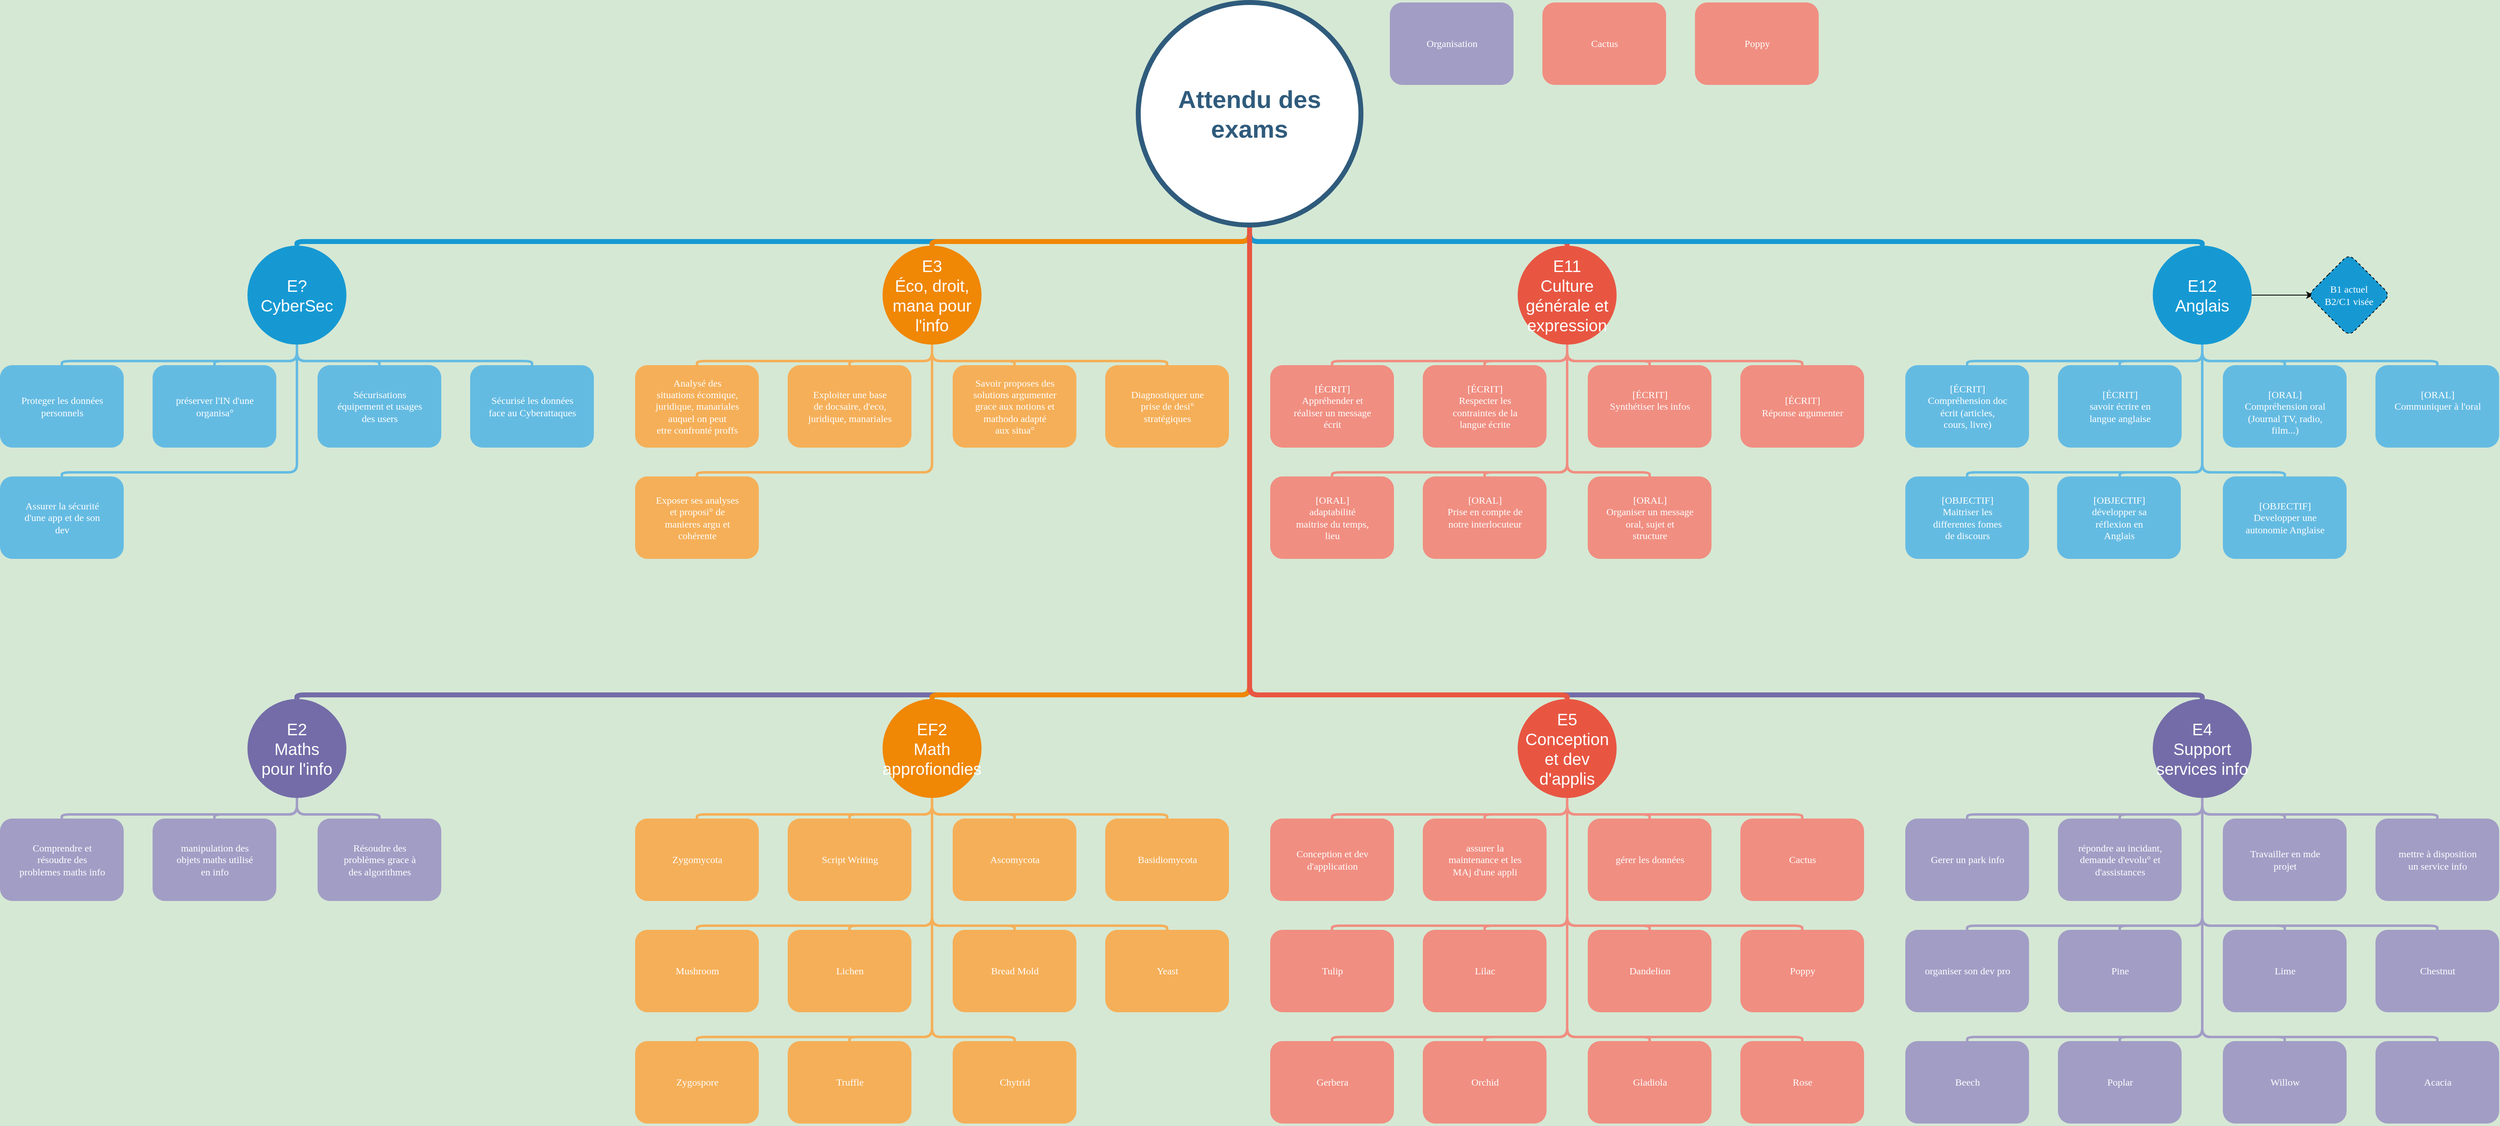 <mxfile version="13.10.9" type="github"><diagram id="6a731a19-8d31-9384-78a2-239565b7b9f0" name="Page-1"><mxGraphModel dx="1422" dy="763" grid="1" gridSize="10" guides="1" tooltips="1" connect="1" arrows="1" fold="1" page="1" pageScale="1" pageWidth="1169" pageHeight="827" background="#D5E8D4" math="0" shadow="0"><root><mxCell id="0"/><mxCell id="1" parent="0"/><mxCell id="1350" value="&lt;div&gt;E?&lt;/div&gt;&lt;div&gt;CyberSec&lt;/div&gt;" style="ellipse;whiteSpace=wrap;html=1;shadow=0;fontFamily=Helvetica;fontSize=20;fontColor=#FFFFFF;align=center;strokeWidth=3;fillColor=#1699D3;strokeColor=none;" parent="1" vertex="1"><mxGeometry x="325" y="320" width="120" height="120" as="geometry"/></mxCell><mxCell id="1351" value="&lt;div&gt;E3&lt;/div&gt;&lt;div&gt;Éco, droit, mana pour l'info&lt;/div&gt;" style="ellipse;whiteSpace=wrap;html=1;shadow=0;fontFamily=Helvetica;fontSize=20;fontColor=#FFFFFF;align=center;strokeWidth=3;fillColor=#F08705;strokeColor=none;gradientColor=none;" parent="1" vertex="1"><mxGeometry x="1095" y="320" width="120" height="120" as="geometry"/></mxCell><mxCell id="1352" value="&lt;div&gt;E11&lt;/div&gt;&lt;div&gt;Culture générale et expression&lt;/div&gt;" style="ellipse;whiteSpace=wrap;html=1;shadow=0;fontFamily=Helvetica;fontSize=20;fontColor=#FFFFFF;align=center;strokeWidth=3;fillColor=#E85642;strokeColor=none;" parent="1" vertex="1"><mxGeometry x="1865" y="320" width="120" height="120" as="geometry"/></mxCell><mxCell id="ftqSrM_YYSdM8JI-R3oG-1557" style="edgeStyle=orthogonalEdgeStyle;rounded=0;orthogonalLoop=1;jettySize=auto;html=1;fontFamily=Lucida Console;fontColor=#FFFFFF;align=center;" parent="1" source="1353" edge="1"><mxGeometry relative="1" as="geometry"><mxPoint x="2830" y="380" as="targetPoint"/></mxGeometry></mxCell><mxCell id="1353" value="&lt;div&gt;E12&lt;br&gt;&lt;/div&gt;&lt;div&gt;Anglais&lt;/div&gt;" style="ellipse;whiteSpace=wrap;html=1;shadow=0;fontFamily=Helvetica;fontSize=20;fontColor=#FFFFFF;align=center;strokeWidth=3;strokeColor=none;fillColor=#1699D3;" parent="1" vertex="1"><mxGeometry x="2635" y="320" width="120" height="120" as="geometry"/></mxCell><mxCell id="1354" value="&lt;div&gt;E2&lt;br&gt;&lt;/div&gt;&lt;div&gt;Maths&lt;/div&gt;&lt;div&gt;pour l'info&lt;br&gt;&lt;/div&gt;" style="ellipse;whiteSpace=wrap;html=1;shadow=0;fontFamily=Helvetica;fontSize=20;fontColor=#FFFFFF;align=center;strokeWidth=3;fillColor=#736ca8;strokeColor=none;" parent="1" vertex="1"><mxGeometry x="325" y="870" width="120" height="120" as="geometry"/></mxCell><mxCell id="1355" value="&lt;div&gt;EF2&lt;/div&gt;&lt;div&gt;Math approfiondies&lt;/div&gt;" style="ellipse;whiteSpace=wrap;html=1;shadow=0;fontFamily=Helvetica;fontSize=20;fontColor=#FFFFFF;align=center;strokeWidth=3;fillColor=#F08705;strokeColor=none;" parent="1" vertex="1"><mxGeometry x="1095" y="870" width="120" height="120" as="geometry"/></mxCell><mxCell id="1356" value="&lt;div&gt;E5&lt;br&gt;&lt;/div&gt;&lt;div&gt;Conception et dev d'applis&lt;/div&gt;" style="ellipse;whiteSpace=wrap;html=1;shadow=0;fontFamily=Helvetica;fontSize=20;fontColor=#FFFFFF;align=center;strokeWidth=3;fillColor=#E85642;strokeColor=none;" parent="1" vertex="1"><mxGeometry x="1865" y="870" width="120" height="120" as="geometry"/></mxCell><mxCell id="1359" style="endArrow=none;strokeWidth=6;strokeColor=#1699D3;html=1;noEdgeStyle=1;edgeStyle=orthogonalEdgeStyle;" parent="1" source="1515" target="1350" edge="1"><mxGeometry relative="1" as="geometry"><Array as="points"><mxPoint x="1540" y="295" mark="1"/><mxPoint x="1540" y="315" mark="513"/><mxPoint x="385" y="315" mark="514"/><mxPoint x="385" y="320" mark="2"/></Array></mxGeometry></mxCell><mxCell id="1360" style="endArrow=none;strokeWidth=6;strokeColor=#f08705;html=1;noEdgeStyle=1;edgeStyle=orthogonalEdgeStyle;" parent="1" source="1515" target="1351" edge="1"><mxGeometry relative="1" as="geometry"><Array as="points"><mxPoint x="1540" y="295" mark="1"/><mxPoint x="1540" y="315" mark="513"/><mxPoint x="1155" y="315" mark="516"/><mxPoint x="1155" y="320" mark="4"/></Array></mxGeometry></mxCell><mxCell id="1361" style="endArrow=none;strokeWidth=6;strokeColor=#E85642;html=1;noEdgeStyle=1;edgeStyle=orthogonalEdgeStyle;" parent="1" source="1515" target="1352" edge="1"><mxGeometry relative="1" as="geometry"><Array as="points"><mxPoint x="1540" y="295" mark="1"/><mxPoint x="1540" y="315" mark="513"/><mxPoint x="1925" y="315" mark="520"/><mxPoint x="1925" y="320" mark="8"/></Array></mxGeometry></mxCell><mxCell id="1362" style="endArrow=none;strokeWidth=6;strokeColor=#1699D3;html=1;noEdgeStyle=1;edgeStyle=orthogonalEdgeStyle;" parent="1" source="1515" target="1353" edge="1"><mxGeometry relative="1" as="geometry"><Array as="points"><mxPoint x="1540" y="295" mark="1"/><mxPoint x="1540" y="315" mark="513"/><mxPoint x="1925" y="315" mark="520"/><mxPoint x="2695" y="315" mark="528"/><mxPoint x="2695" y="320" mark="16"/></Array></mxGeometry></mxCell><mxCell id="1363" style="endArrow=none;strokeWidth=6;strokeColor=#736CA8;html=1;noEdgeStyle=1;edgeStyle=orthogonalEdgeStyle;" parent="1" source="1515" target="1516" edge="1"><mxGeometry relative="1" as="geometry"><Array as="points"><mxPoint x="1540" y="295" mark="1"/><mxPoint x="1540" y="315" mark="513"/><mxPoint x="1540" y="865" mark="1025"/><mxPoint x="1925" y="865" mark="1152"/><mxPoint x="2695" y="865" mark="1280"/><mxPoint x="2695" y="870" mark="256"/></Array></mxGeometry></mxCell><mxCell id="1364" style="endArrow=none;strokeWidth=6;strokeColor=#736ca8;html=1;noEdgeStyle=1;edgeStyle=orthogonalEdgeStyle;" parent="1" source="1515" target="1354" edge="1"><mxGeometry relative="1" as="geometry"><Array as="points"><mxPoint x="1540" y="295" mark="1"/><mxPoint x="1540" y="315" mark="513"/><mxPoint x="1540" y="865" mark="1025"/><mxPoint x="385" y="865" mark="1056"/><mxPoint x="385" y="870" mark="32"/></Array></mxGeometry></mxCell><mxCell id="1365" value="" style="edgeStyle=orthogonalEdgeStyle;endArrow=none;strokeWidth=6;strokeColor=#F08705;html=1;noEdgeStyle=1;" parent="1" source="1515" target="1355" edge="1"><mxGeometry x="181" y="226.5" width="100" height="100" as="geometry"><mxPoint x="181" y="326.5" as="sourcePoint"/><mxPoint x="281" y="226.5" as="targetPoint"/><Array as="points"><mxPoint x="1540" y="295" mark="1"/><mxPoint x="1540" y="315" mark="513"/><mxPoint x="1540" y="865" mark="1025"/><mxPoint x="1155" y="865" mark="1088"/><mxPoint x="1155" y="870" mark="64"/></Array></mxGeometry></mxCell><mxCell id="1366" value="" style="edgeStyle=orthogonalEdgeStyle;endArrow=none;strokeWidth=6;strokeColor=#E85642;html=1;noEdgeStyle=1;" parent="1" source="1515" target="1356" edge="1"><mxGeometry x="181" y="226.5" width="100" height="100" as="geometry"><mxPoint x="181" y="326.5" as="sourcePoint"/><mxPoint x="281" y="226.5" as="targetPoint"/><Array as="points"><mxPoint x="1540" y="295" mark="1"/><mxPoint x="1540" y="315" mark="513"/><mxPoint x="1540" y="865" mark="1025"/><mxPoint x="1925" y="865" mark="1152"/><mxPoint x="1925" y="870" mark="128"/></Array></mxGeometry></mxCell><mxCell id="1378" value="" style="edgeStyle=orthogonalEdgeStyle;endArrow=none;strokeWidth=3;strokeColor=#64BBE2;html=1;noEdgeStyle=1;" parent="1" source="1350" target="1367" edge="1"><mxGeometry x="-221.5" y="56.5" width="100" height="100" as="geometry"><mxPoint x="-221.5" y="156.5" as="sourcePoint"/><mxPoint x="-121.5" y="56.5" as="targetPoint"/><Array as="points"><mxPoint x="385" y="440" mark="1"/><mxPoint x="385" y="460" mark="4097"/><mxPoint x="285" y="460" mark="4100"/><mxPoint x="285" y="465" mark="4"/></Array></mxGeometry></mxCell><mxCell id="1379" value="" style="edgeStyle=orthogonalEdgeStyle;endArrow=none;strokeWidth=3;strokeColor=#64BBE2;html=1;noEdgeStyle=1;" parent="1" source="1350" target="1358" edge="1"><mxGeometry x="-221.5" y="56.5" width="100" height="100" as="geometry"><mxPoint x="-221.5" y="156.5" as="sourcePoint"/><mxPoint x="-121.5" y="56.5" as="targetPoint"/><Array as="points"><mxPoint x="385" y="440" mark="1"/><mxPoint x="385" y="460" mark="4097"/><mxPoint x="100" y="460" mark="4098"/><mxPoint x="100" y="465" mark="2"/></Array></mxGeometry></mxCell><mxCell id="1380" value="" style="edgeStyle=orthogonalEdgeStyle;endArrow=none;strokeWidth=3;strokeColor=#64BBE2;html=1;noEdgeStyle=1;" parent="1" source="1350" target="1368" edge="1"><mxGeometry x="-221.5" y="56.5" width="100" height="100" as="geometry"><mxPoint x="-221.5" y="156.5" as="sourcePoint"/><mxPoint x="-121.5" y="56.5" as="targetPoint"/><Array as="points"><mxPoint x="385" y="440" mark="1"/><mxPoint x="385" y="460" mark="4097"/><mxPoint x="485" y="460" mark="4104"/><mxPoint x="485" y="465" mark="8"/></Array></mxGeometry></mxCell><mxCell id="1381" value="" style="edgeStyle=orthogonalEdgeStyle;endArrow=none;strokeWidth=3;strokeColor=#64BBE2;html=1;noEdgeStyle=1;" parent="1" source="1350" target="1369" edge="1"><mxGeometry x="-221.5" y="56.5" width="100" height="100" as="geometry"><mxPoint x="-221.5" y="156.5" as="sourcePoint"/><mxPoint x="-121.5" y="56.5" as="targetPoint"/><Array as="points"><mxPoint x="385" y="440" mark="1"/><mxPoint x="385" y="460" mark="4097"/><mxPoint x="485" y="460" mark="4104"/><mxPoint x="670" y="460" mark="4112"/><mxPoint x="670" y="465" mark="16"/></Array></mxGeometry></mxCell><mxCell id="1382" value="" style="edgeStyle=orthogonalEdgeStyle;endArrow=none;strokeWidth=3;strokeColor=#64BBE2;html=1;noEdgeStyle=1;" parent="1" source="1350" target="1370" edge="1"><mxGeometry x="-221.5" y="56.5" width="100" height="100" as="geometry"><mxPoint x="-221.5" y="156.5" as="sourcePoint"/><mxPoint x="-121.5" y="56.5" as="targetPoint"/><Array as="points"><mxPoint x="385" y="440" mark="1"/><mxPoint x="385" y="460" mark="4097"/><mxPoint x="385" y="595" mark="8193"/><mxPoint x="100" y="595" mark="8224"/><mxPoint x="100" y="600" mark="32"/></Array></mxGeometry></mxCell><mxCell id="1399" value="" style="edgeStyle=orthogonalEdgeStyle;endArrow=none;strokeWidth=3;strokeColor=#F5AF58;html=1;noEdgeStyle=1;" parent="1" source="1351" target="1357" edge="1"><mxGeometry x="3.5" y="21.5" width="100" height="100" as="geometry"><mxPoint x="3.5" y="121.5" as="sourcePoint"/><mxPoint x="103.5" y="21.5" as="targetPoint"/><Array as="points"><mxPoint x="1155" y="440" mark="1"/><mxPoint x="1155" y="460" mark="8193"/><mxPoint x="870" y="460" mark="8194"/><mxPoint x="870" y="465" mark="2"/></Array></mxGeometry></mxCell><mxCell id="1400" value="" style="edgeStyle=orthogonalEdgeStyle;endArrow=none;strokeWidth=3;strokeColor=#F5AF58;html=1;noEdgeStyle=1;" parent="1" source="1351" target="1388" edge="1"><mxGeometry x="3.5" y="21.5" width="100" height="100" as="geometry"><mxPoint x="3.5" y="121.5" as="sourcePoint"/><mxPoint x="103.5" y="21.5" as="targetPoint"/><Array as="points"><mxPoint x="1155" y="440" mark="1"/><mxPoint x="1155" y="460" mark="8193"/><mxPoint x="1055" y="460" mark="8196"/><mxPoint x="1055" y="465" mark="4"/></Array></mxGeometry></mxCell><mxCell id="1401" value="" style="edgeStyle=orthogonalEdgeStyle;endArrow=none;strokeWidth=3;strokeColor=#F5AF58;html=1;noEdgeStyle=1;" parent="1" source="1351" target="1389" edge="1"><mxGeometry x="3.5" y="21.5" width="100" height="100" as="geometry"><mxPoint x="3.5" y="121.5" as="sourcePoint"/><mxPoint x="103.5" y="21.5" as="targetPoint"/><Array as="points"><mxPoint x="1155" y="440" mark="1"/><mxPoint x="1155" y="460" mark="8193"/><mxPoint x="1255" y="460" mark="8200"/><mxPoint x="1255" y="465" mark="8"/></Array></mxGeometry></mxCell><mxCell id="1402" value="" style="edgeStyle=orthogonalEdgeStyle;endArrow=none;strokeWidth=3;strokeColor=#F5AF58;html=1;noEdgeStyle=1;" parent="1" source="1351" target="1390" edge="1"><mxGeometry x="3.5" y="21.5" width="100" height="100" as="geometry"><mxPoint x="3.5" y="121.5" as="sourcePoint"/><mxPoint x="103.5" y="21.5" as="targetPoint"/><Array as="points"><mxPoint x="1155" y="440" mark="1"/><mxPoint x="1155" y="460" mark="8193"/><mxPoint x="1255" y="460" mark="8200"/><mxPoint x="1440" y="460" mark="8208"/><mxPoint x="1440" y="465" mark="16"/></Array></mxGeometry></mxCell><mxCell id="1403" value="" style="edgeStyle=orthogonalEdgeStyle;endArrow=none;strokeWidth=3;strokeColor=#F5AF58;html=1;noEdgeStyle=1;" parent="1" source="1351" target="1391" edge="1"><mxGeometry x="3.5" y="21.5" width="100" height="100" as="geometry"><mxPoint x="3.5" y="121.5" as="sourcePoint"/><mxPoint x="103.5" y="21.5" as="targetPoint"/><Array as="points"><mxPoint x="1155" y="440" mark="1"/><mxPoint x="1155" y="460" mark="8193"/><mxPoint x="1155" y="595" mark="16385"/><mxPoint x="870" y="595" mark="16416"/><mxPoint x="870" y="600" mark="32"/></Array></mxGeometry></mxCell><mxCell id="1423" value="" style="edgeStyle=orthogonalEdgeStyle;endArrow=none;strokeWidth=3;strokeColor=#F08E81;html=1;noEdgeStyle=1;" parent="1" source="1352" target="1411" edge="1"><mxGeometry x="31" y="106.5" width="100" height="100" as="geometry"><mxPoint x="31" y="206.5" as="sourcePoint"/><mxPoint x="131" y="106.5" as="targetPoint"/><Array as="points"><mxPoint x="1925" y="440" mark="1"/><mxPoint x="1925" y="460" mark="8193"/><mxPoint x="1640" y="460" mark="8194"/><mxPoint x="1640" y="465" mark="2"/></Array></mxGeometry></mxCell><mxCell id="1424" value="" style="edgeStyle=orthogonalEdgeStyle;endArrow=none;strokeWidth=3;strokeColor=#F08E81;html=1;noEdgeStyle=1;" parent="1" source="1352" target="1413" edge="1"><mxGeometry x="31" y="106.5" width="100" height="100" as="geometry"><mxPoint x="31" y="206.5" as="sourcePoint"/><mxPoint x="131" y="106.5" as="targetPoint"/><Array as="points"><mxPoint x="1925" y="440" mark="1"/><mxPoint x="1925" y="460" mark="8193"/><mxPoint x="2025" y="460" mark="8200"/><mxPoint x="2025" y="465" mark="8"/></Array></mxGeometry></mxCell><mxCell id="1425" value="" style="edgeStyle=orthogonalEdgeStyle;endArrow=none;strokeWidth=3;strokeColor=#F08E81;html=1;noEdgeStyle=1;" parent="1" source="1352" target="1414" edge="1"><mxGeometry x="31" y="106.5" width="100" height="100" as="geometry"><mxPoint x="31" y="206.5" as="sourcePoint"/><mxPoint x="131" y="106.5" as="targetPoint"/><Array as="points"><mxPoint x="1925" y="440" mark="1"/><mxPoint x="1925" y="460" mark="8193"/><mxPoint x="2025" y="460" mark="8200"/><mxPoint x="2210" y="460" mark="8208"/><mxPoint x="2210" y="465" mark="16"/></Array></mxGeometry></mxCell><mxCell id="1426" value="" style="edgeStyle=orthogonalEdgeStyle;endArrow=none;strokeWidth=3;strokeColor=#F08E81;html=1;noEdgeStyle=1;" parent="1" source="1352" target="1415" edge="1"><mxGeometry x="31" y="106.5" width="100" height="100" as="geometry"><mxPoint x="31" y="206.5" as="sourcePoint"/><mxPoint x="131" y="106.5" as="targetPoint"/><Array as="points"><mxPoint x="1925" y="440" mark="1"/><mxPoint x="1925" y="460" mark="8193"/><mxPoint x="1925" y="595" mark="16385"/><mxPoint x="1640" y="595" mark="16416"/><mxPoint x="1640" y="600" mark="32"/></Array></mxGeometry></mxCell><mxCell id="1427" value="" style="edgeStyle=orthogonalEdgeStyle;endArrow=none;strokeWidth=3;strokeColor=#F08E81;html=1;noEdgeStyle=1;" parent="1" source="1352" target="1416" edge="1"><mxGeometry x="31" y="106.5" width="100" height="100" as="geometry"><mxPoint x="31" y="206.5" as="sourcePoint"/><mxPoint x="131" y="106.5" as="targetPoint"/><Array as="points"><mxPoint x="1925" y="440" mark="1"/><mxPoint x="1925" y="460" mark="8193"/><mxPoint x="1925" y="595" mark="16385"/><mxPoint x="1825" y="595" mark="16448"/><mxPoint x="1825" y="600" mark="64"/></Array></mxGeometry></mxCell><mxCell id="1428" value="" style="edgeStyle=orthogonalEdgeStyle;endArrow=none;strokeWidth=3;strokeColor=#F08E81;html=1;noEdgeStyle=1;" parent="1" source="1352" target="1417" edge="1"><mxGeometry x="31" y="106.5" width="100" height="100" as="geometry"><mxPoint x="31" y="206.5" as="sourcePoint"/><mxPoint x="131" y="106.5" as="targetPoint"/><Array as="points"><mxPoint x="1925" y="440" mark="1"/><mxPoint x="1925" y="460" mark="8193"/><mxPoint x="1925" y="595" mark="16385"/><mxPoint x="2025" y="595" mark="16512"/><mxPoint x="2025" y="600" mark="128"/></Array></mxGeometry></mxCell><mxCell id="1431" value="" style="edgeStyle=orthogonalEdgeStyle;endArrow=none;strokeWidth=3;strokeColor=#F08E81;html=1;noEdgeStyle=1;" parent="1" source="1352" target="1412" edge="1"><mxGeometry x="31" y="106.5" width="100" height="100" as="geometry"><mxPoint x="31" y="206.5" as="sourcePoint"/><mxPoint x="131" y="106.5" as="targetPoint"/><Array as="points"><mxPoint x="1925" y="440" mark="1"/><mxPoint x="1925" y="460" mark="8193"/><mxPoint x="1825" y="460" mark="8196"/><mxPoint x="1825" y="465" mark="4"/></Array></mxGeometry></mxCell><mxCell id="1446" value="" style="edgeStyle=orthogonalEdgeStyle;endArrow=none;strokeWidth=3;strokeColor=#64BBE2;html=1;noEdgeStyle=1;" parent="1" source="1353" target="1435" edge="1"><mxGeometry x="-24" y="196.5" width="100" height="100" as="geometry"><mxPoint x="-24" y="296.5" as="sourcePoint"/><mxPoint x="76" y="196.5" as="targetPoint"/><Array as="points"><mxPoint x="2695" y="440" mark="1"/><mxPoint x="2695" y="460" mark="4097"/><mxPoint x="2410" y="460" mark="4098"/><mxPoint x="2410" y="465" mark="2"/></Array></mxGeometry></mxCell><mxCell id="1447" value="" style="edgeStyle=orthogonalEdgeStyle;endArrow=none;strokeWidth=3;strokeColor=#64BBE2;html=1;noEdgeStyle=1;" parent="1" source="1353" target="1436" edge="1"><mxGeometry x="-24" y="196.5" width="100" height="100" as="geometry"><mxPoint x="-24" y="296.5" as="sourcePoint"/><mxPoint x="76" y="196.5" as="targetPoint"/><Array as="points"><mxPoint x="2695" y="440" mark="1"/><mxPoint x="2695" y="460" mark="4097"/><mxPoint x="2595" y="460" mark="4100"/><mxPoint x="2595" y="465" mark="4"/></Array></mxGeometry></mxCell><mxCell id="1448" value="" style="edgeStyle=orthogonalEdgeStyle;endArrow=none;strokeWidth=3;strokeColor=#64BBE2;html=1;noEdgeStyle=1;" parent="1" source="1353" target="1437" edge="1"><mxGeometry x="-24" y="196.5" width="100" height="100" as="geometry"><mxPoint x="-24" y="296.5" as="sourcePoint"/><mxPoint x="76" y="196.5" as="targetPoint"/><Array as="points"><mxPoint x="2695" y="440" mark="1"/><mxPoint x="2695" y="460" mark="4097"/><mxPoint x="2795" y="460" mark="4104"/><mxPoint x="2795" y="465" mark="8"/></Array></mxGeometry></mxCell><mxCell id="1449" value="" style="edgeStyle=orthogonalEdgeStyle;endArrow=none;strokeWidth=3;strokeColor=#64BBE2;html=1;noEdgeStyle=1;" parent="1" source="1353" target="1438" edge="1"><mxGeometry x="-24" y="196.5" width="100" height="100" as="geometry"><mxPoint x="-24" y="296.5" as="sourcePoint"/><mxPoint x="76" y="196.5" as="targetPoint"/><Array as="points"><mxPoint x="2695" y="440" mark="1"/><mxPoint x="2695" y="460" mark="4097"/><mxPoint x="2795" y="460" mark="4104"/><mxPoint x="2980" y="460" mark="4112"/><mxPoint x="2980" y="465" mark="16"/></Array></mxGeometry></mxCell><mxCell id="1450" value="" style="edgeStyle=orthogonalEdgeStyle;endArrow=none;strokeWidth=3;strokeColor=#64BBE2;html=1;noEdgeStyle=1;" parent="1" source="1353" target="1439" edge="1"><mxGeometry x="-24" y="196.5" width="100" height="100" as="geometry"><mxPoint x="-24" y="296.5" as="sourcePoint"/><mxPoint x="76" y="196.5" as="targetPoint"/><Array as="points"><mxPoint x="2695" y="440" mark="1"/><mxPoint x="2695" y="460" mark="4097"/><mxPoint x="2695" y="595" mark="8193"/><mxPoint x="2410" y="595" mark="8224"/><mxPoint x="2410" y="600" mark="32"/></Array></mxGeometry></mxCell><mxCell id="1451" value="" style="edgeStyle=orthogonalEdgeStyle;endArrow=none;strokeWidth=3;strokeColor=#64BBE2;html=1;noEdgeStyle=1;" parent="1" source="1353" target="1440" edge="1"><mxGeometry x="-24" y="196.5" width="100" height="100" as="geometry"><mxPoint x="-24" y="296.5" as="sourcePoint"/><mxPoint x="76" y="196.5" as="targetPoint"/><Array as="points"><mxPoint x="2695" y="440" mark="1"/><mxPoint x="2695" y="460" mark="4097"/><mxPoint x="2695" y="595" mark="8193"/><mxPoint x="2595" y="595" mark="8256"/><mxPoint x="2595" y="600" mark="64"/></Array></mxGeometry></mxCell><mxCell id="1453" value="" style="edgeStyle=orthogonalEdgeStyle;endArrow=none;strokeWidth=3;strokeColor=#64BBE2;html=1;noEdgeStyle=1;" parent="1" source="1353" target="1441" edge="1"><mxGeometry x="-24" y="196.5" width="100" height="100" as="geometry"><mxPoint x="-24" y="296.5" as="sourcePoint"/><mxPoint x="76" y="196.5" as="targetPoint"/><Array as="points"><mxPoint x="2695" y="440" mark="1"/><mxPoint x="2695" y="460" mark="4097"/><mxPoint x="2695" y="595" mark="8193"/><mxPoint x="2795" y="595" mark="8320"/><mxPoint x="2795" y="600" mark="128"/></Array></mxGeometry></mxCell><mxCell id="1465" value="" style="edgeStyle=orthogonalEdgeStyle;endArrow=none;strokeWidth=3;strokeColor=#A29DC5;html=1;noEdgeStyle=1;" parent="1" source="1354" target="1458" edge="1"><mxGeometry x="251" y="-103.5" width="100" height="100" as="geometry"><mxPoint x="251" y="-3.5" as="sourcePoint"/><mxPoint x="351" y="-103.5" as="targetPoint"/><Array as="points"><mxPoint x="385" y="990" mark="1"/><mxPoint x="385" y="1010" mark="129"/><mxPoint x="285" y="1010" mark="132"/><mxPoint x="285" y="1015" mark="4"/></Array></mxGeometry></mxCell><mxCell id="1467" value="" style="edgeStyle=orthogonalEdgeStyle;endArrow=none;strokeWidth=3;strokeColor=#A29DC5;html=1;noEdgeStyle=1;" parent="1" source="1354" target="1457" edge="1"><mxGeometry x="251" y="-103.5" width="100" height="100" as="geometry"><mxPoint x="251" y="-3.5" as="sourcePoint"/><mxPoint x="351" y="-103.5" as="targetPoint"/><Array as="points"><mxPoint x="385" y="990" mark="1"/><mxPoint x="385" y="1010" mark="129"/><mxPoint x="100" y="1010" mark="130"/><mxPoint x="100" y="1015" mark="2"/></Array></mxGeometry></mxCell><mxCell id="1479" value="" style="edgeStyle=orthogonalEdgeStyle;endArrow=none;strokeWidth=3;strokeColor=#F5AF58;html=1;noEdgeStyle=1;" parent="1" source="1355" target="1478" edge="1"><mxGeometry x="243.5" y="39" width="100" height="100" as="geometry"><mxPoint x="243.5" y="139" as="sourcePoint"/><mxPoint x="343.5" y="39" as="targetPoint"/><Array as="points"><mxPoint x="1155" y="990" mark="1"/><mxPoint x="1155" y="1010" mark="4097"/><mxPoint x="1155" y="1145" mark="8193"/><mxPoint x="1155" y="1280" mark="16385"/><mxPoint x="1255" y="1280" mark="18432"/><mxPoint x="1255" y="1285" mark="2048"/></Array></mxGeometry></mxCell><mxCell id="1480" value="" style="edgeStyle=orthogonalEdgeStyle;endArrow=none;strokeWidth=3;strokeColor=#F5AF58;html=1;noEdgeStyle=1;" parent="1" source="1355" target="1468" edge="1"><mxGeometry x="243.5" y="39" width="100" height="100" as="geometry"><mxPoint x="243.5" y="139" as="sourcePoint"/><mxPoint x="343.5" y="39" as="targetPoint"/><Array as="points"><mxPoint x="1155" y="990" mark="1"/><mxPoint x="1155" y="1010" mark="4097"/><mxPoint x="870" y="1010" mark="4098"/><mxPoint x="870" y="1015" mark="2"/></Array></mxGeometry></mxCell><mxCell id="1481" value="" style="edgeStyle=orthogonalEdgeStyle;endArrow=none;strokeWidth=3;strokeColor=#F5AF58;html=1;noEdgeStyle=1;" parent="1" source="1355" target="1469" edge="1"><mxGeometry x="243.5" y="39" width="100" height="100" as="geometry"><mxPoint x="243.5" y="139" as="sourcePoint"/><mxPoint x="343.5" y="39" as="targetPoint"/><Array as="points"><mxPoint x="1155" y="990" mark="1"/><mxPoint x="1155" y="1010" mark="4097"/><mxPoint x="1055" y="1010" mark="4100"/><mxPoint x="1055" y="1015" mark="4"/></Array></mxGeometry></mxCell><mxCell id="1482" value="" style="edgeStyle=orthogonalEdgeStyle;endArrow=none;strokeWidth=3;strokeColor=#F5AF58;html=1;noEdgeStyle=1;" parent="1" source="1355" target="1470" edge="1"><mxGeometry x="243.5" y="39" width="100" height="100" as="geometry"><mxPoint x="243.5" y="139" as="sourcePoint"/><mxPoint x="343.5" y="39" as="targetPoint"/><Array as="points"><mxPoint x="1155" y="990" mark="1"/><mxPoint x="1155" y="1010" mark="4097"/><mxPoint x="1255" y="1010" mark="4104"/><mxPoint x="1255" y="1015" mark="8"/></Array></mxGeometry></mxCell><mxCell id="1483" value="" style="edgeStyle=orthogonalEdgeStyle;endArrow=none;strokeWidth=3;strokeColor=#F5AF58;html=1;noEdgeStyle=1;" parent="1" source="1355" target="1471" edge="1"><mxGeometry x="243.5" y="39" width="100" height="100" as="geometry"><mxPoint x="243.5" y="139" as="sourcePoint"/><mxPoint x="343.5" y="39" as="targetPoint"/><Array as="points"><mxPoint x="1155" y="990" mark="1"/><mxPoint x="1155" y="1010" mark="4097"/><mxPoint x="1255" y="1010" mark="4104"/><mxPoint x="1440" y="1010" mark="4112"/><mxPoint x="1440" y="1015" mark="16"/></Array></mxGeometry></mxCell><mxCell id="1484" value="" style="edgeStyle=orthogonalEdgeStyle;endArrow=none;strokeWidth=3;strokeColor=#F5AF58;html=1;noEdgeStyle=1;" parent="1" source="1355" target="1472" edge="1"><mxGeometry x="243.5" y="39" width="100" height="100" as="geometry"><mxPoint x="243.5" y="139" as="sourcePoint"/><mxPoint x="343.5" y="39" as="targetPoint"/><Array as="points"><mxPoint x="1155" y="990" mark="1"/><mxPoint x="1155" y="1010" mark="4097"/><mxPoint x="1155" y="1145" mark="8193"/><mxPoint x="870" y="1145" mark="8224"/><mxPoint x="870" y="1150" mark="32"/></Array></mxGeometry></mxCell><mxCell id="1485" value="" style="edgeStyle=orthogonalEdgeStyle;endArrow=none;strokeWidth=3;strokeColor=#F5AF58;html=1;noEdgeStyle=1;" parent="1" source="1355" target="1473" edge="1"><mxGeometry x="243.5" y="39" width="100" height="100" as="geometry"><mxPoint x="243.5" y="139" as="sourcePoint"/><mxPoint x="343.5" y="39" as="targetPoint"/><Array as="points"><mxPoint x="1155" y="990" mark="1"/><mxPoint x="1155" y="1010" mark="4097"/><mxPoint x="1155" y="1145" mark="8193"/><mxPoint x="1055" y="1145" mark="8256"/><mxPoint x="1055" y="1150" mark="64"/></Array></mxGeometry></mxCell><mxCell id="1486" value="" style="edgeStyle=orthogonalEdgeStyle;endArrow=none;strokeWidth=3;strokeColor=#F5AF58;html=1;noEdgeStyle=1;" parent="1" source="1355" target="1474" edge="1"><mxGeometry x="243.5" y="39" width="100" height="100" as="geometry"><mxPoint x="243.5" y="139" as="sourcePoint"/><mxPoint x="343.5" y="39" as="targetPoint"/><Array as="points"><mxPoint x="1155" y="990" mark="1"/><mxPoint x="1155" y="1010" mark="4097"/><mxPoint x="1155" y="1145" mark="8193"/><mxPoint x="1255" y="1145" mark="8320"/><mxPoint x="1255" y="1150" mark="128"/></Array></mxGeometry></mxCell><mxCell id="1487" value="" style="edgeStyle=orthogonalEdgeStyle;endArrow=none;strokeWidth=3;strokeColor=#F5AF58;html=1;noEdgeStyle=1;" parent="1" source="1355" target="1475" edge="1"><mxGeometry x="243.5" y="39" width="100" height="100" as="geometry"><mxPoint x="243.5" y="139" as="sourcePoint"/><mxPoint x="343.5" y="39" as="targetPoint"/><Array as="points"><mxPoint x="1155" y="990" mark="1"/><mxPoint x="1155" y="1010" mark="4097"/><mxPoint x="1155" y="1145" mark="8193"/><mxPoint x="1255" y="1145" mark="8320"/><mxPoint x="1440" y="1145" mark="8448"/><mxPoint x="1440" y="1150" mark="256"/></Array></mxGeometry></mxCell><mxCell id="1488" value="" style="edgeStyle=orthogonalEdgeStyle;endArrow=none;strokeWidth=3;strokeColor=#F5AF58;html=1;noEdgeStyle=1;" parent="1" source="1355" target="1476" edge="1"><mxGeometry x="243.5" y="39" width="100" height="100" as="geometry"><mxPoint x="243.5" y="139" as="sourcePoint"/><mxPoint x="343.5" y="39" as="targetPoint"/><Array as="points"><mxPoint x="1155" y="990" mark="1"/><mxPoint x="1155" y="1010" mark="4097"/><mxPoint x="1155" y="1145" mark="8193"/><mxPoint x="1155" y="1280" mark="16385"/><mxPoint x="870" y="1280" mark="16896"/><mxPoint x="870" y="1285" mark="512"/></Array></mxGeometry></mxCell><mxCell id="1489" value="" style="edgeStyle=orthogonalEdgeStyle;endArrow=none;strokeWidth=3;strokeColor=#F5AF58;html=1;noEdgeStyle=1;" parent="1" source="1355" target="1477" edge="1"><mxGeometry x="243.5" y="39" width="100" height="100" as="geometry"><mxPoint x="243.5" y="139" as="sourcePoint"/><mxPoint x="343.5" y="39" as="targetPoint"/><Array as="points"><mxPoint x="1155" y="990" mark="1"/><mxPoint x="1155" y="1010" mark="4097"/><mxPoint x="1155" y="1145" mark="8193"/><mxPoint x="1155" y="1280" mark="16385"/><mxPoint x="1055" y="1280" mark="17408"/><mxPoint x="1055" y="1285" mark="1024"/></Array></mxGeometry></mxCell><mxCell id="1502" value="" style="edgeStyle=orthogonalEdgeStyle;endArrow=none;strokeWidth=3;strokeColor=#F08E81;html=1;noEdgeStyle=1;" parent="1" source="1356" target="1501" edge="1"><mxGeometry x="188.5" y="51.5" width="100" height="100" as="geometry"><mxPoint x="188.5" y="151.5" as="sourcePoint"/><mxPoint x="288.5" y="51.5" as="targetPoint"/><Array as="points"><mxPoint x="1925" y="990" mark="1"/><mxPoint x="1925" y="1010" mark="8193"/><mxPoint x="1925" y="1145" mark="16385"/><mxPoint x="1925" y="1280" mark="32769"/><mxPoint x="2025" y="1280" mark="34816"/><mxPoint x="2210" y="1280" mark="36864"/><mxPoint x="2210" y="1285" mark="4096"/></Array></mxGeometry></mxCell><mxCell id="1503" value="" style="edgeStyle=orthogonalEdgeStyle;endArrow=none;strokeWidth=3;strokeColor=#F08E81;html=1;noEdgeStyle=1;" parent="1" source="1356" target="1490" edge="1"><mxGeometry x="188.5" y="51.5" width="100" height="100" as="geometry"><mxPoint x="188.5" y="151.5" as="sourcePoint"/><mxPoint x="288.5" y="51.5" as="targetPoint"/><Array as="points"><mxPoint x="1925" y="990" mark="1"/><mxPoint x="1925" y="1010" mark="8193"/><mxPoint x="1640" y="1010" mark="8194"/><mxPoint x="1640" y="1015" mark="2"/></Array></mxGeometry></mxCell><mxCell id="1504" value="" style="edgeStyle=orthogonalEdgeStyle;endArrow=none;strokeWidth=3;strokeColor=#F08E81;html=1;noEdgeStyle=1;" parent="1" source="1356" target="1491" edge="1"><mxGeometry x="188.5" y="51.5" width="100" height="100" as="geometry"><mxPoint x="188.5" y="151.5" as="sourcePoint"/><mxPoint x="288.5" y="51.5" as="targetPoint"/><Array as="points"><mxPoint x="1925" y="990" mark="1"/><mxPoint x="1925" y="1010" mark="8193"/><mxPoint x="1825" y="1010" mark="8196"/><mxPoint x="1825" y="1015" mark="4"/></Array></mxGeometry></mxCell><mxCell id="1505" value="" style="edgeStyle=orthogonalEdgeStyle;endArrow=none;strokeWidth=3;strokeColor=#F08E81;html=1;noEdgeStyle=1;" parent="1" source="1356" target="1492" edge="1"><mxGeometry x="188.5" y="51.5" width="100" height="100" as="geometry"><mxPoint x="188.5" y="151.5" as="sourcePoint"/><mxPoint x="288.5" y="51.5" as="targetPoint"/><Array as="points"><mxPoint x="1925" y="990" mark="1"/><mxPoint x="1925" y="1010" mark="8193"/><mxPoint x="2025" y="1010" mark="8200"/><mxPoint x="2025" y="1015" mark="8"/></Array></mxGeometry></mxCell><mxCell id="1506" value="" style="edgeStyle=orthogonalEdgeStyle;endArrow=none;strokeWidth=3;strokeColor=#F08E81;html=1;noEdgeStyle=1;" parent="1" source="1356" target="1493" edge="1"><mxGeometry x="188.5" y="51.5" width="100" height="100" as="geometry"><mxPoint x="188.5" y="151.5" as="sourcePoint"/><mxPoint x="288.5" y="51.5" as="targetPoint"/><Array as="points"><mxPoint x="1925" y="990" mark="1"/><mxPoint x="1925" y="1010" mark="8193"/><mxPoint x="2025" y="1010" mark="8200"/><mxPoint x="2210" y="1010" mark="8208"/><mxPoint x="2210" y="1015" mark="16"/></Array></mxGeometry></mxCell><mxCell id="1507" value="" style="edgeStyle=orthogonalEdgeStyle;endArrow=none;strokeWidth=3;strokeColor=#F08E81;html=1;noEdgeStyle=1;" parent="1" source="1356" target="1494" edge="1"><mxGeometry x="188.5" y="51.5" width="100" height="100" as="geometry"><mxPoint x="188.5" y="151.5" as="sourcePoint"/><mxPoint x="288.5" y="51.5" as="targetPoint"/><Array as="points"><mxPoint x="1925" y="990" mark="1"/><mxPoint x="1925" y="1010" mark="8193"/><mxPoint x="1925" y="1145" mark="16385"/><mxPoint x="1640" y="1145" mark="16416"/><mxPoint x="1640" y="1150" mark="32"/></Array></mxGeometry></mxCell><mxCell id="1508" value="" style="edgeStyle=orthogonalEdgeStyle;endArrow=none;strokeWidth=3;strokeColor=#F08E81;html=1;noEdgeStyle=1;" parent="1" source="1356" target="1495" edge="1"><mxGeometry x="188.5" y="51.5" width="100" height="100" as="geometry"><mxPoint x="188.5" y="151.5" as="sourcePoint"/><mxPoint x="288.5" y="51.5" as="targetPoint"/><Array as="points"><mxPoint x="1925" y="990" mark="1"/><mxPoint x="1925" y="1010" mark="8193"/><mxPoint x="1925" y="1145" mark="16385"/><mxPoint x="1825" y="1145" mark="16448"/><mxPoint x="1825" y="1150" mark="64"/></Array></mxGeometry></mxCell><mxCell id="1509" value="" style="edgeStyle=orthogonalEdgeStyle;endArrow=none;strokeWidth=3;strokeColor=#F08E81;html=1;noEdgeStyle=1;" parent="1" source="1356" target="1496" edge="1"><mxGeometry x="188.5" y="51.5" width="100" height="100" as="geometry"><mxPoint x="188.5" y="151.5" as="sourcePoint"/><mxPoint x="288.5" y="51.5" as="targetPoint"/><Array as="points"><mxPoint x="1925" y="990" mark="1"/><mxPoint x="1925" y="1010" mark="8193"/><mxPoint x="1925" y="1145" mark="16385"/><mxPoint x="2025" y="1145" mark="16512"/><mxPoint x="2025" y="1150" mark="128"/></Array></mxGeometry></mxCell><mxCell id="1510" value="" style="edgeStyle=orthogonalEdgeStyle;endArrow=none;strokeWidth=3;strokeColor=#F08E81;html=1;noEdgeStyle=1;" parent="1" source="1356" target="1497" edge="1"><mxGeometry x="188.5" y="51.5" width="100" height="100" as="geometry"><mxPoint x="188.5" y="151.5" as="sourcePoint"/><mxPoint x="288.5" y="51.5" as="targetPoint"/><Array as="points"><mxPoint x="1925" y="990" mark="1"/><mxPoint x="1925" y="1010" mark="8193"/><mxPoint x="1925" y="1145" mark="16385"/><mxPoint x="2025" y="1145" mark="16512"/><mxPoint x="2210" y="1145" mark="16640"/><mxPoint x="2210" y="1150" mark="256"/></Array></mxGeometry></mxCell><mxCell id="1511" value="" style="edgeStyle=orthogonalEdgeStyle;endArrow=none;strokeWidth=3;strokeColor=#F08E81;html=1;noEdgeStyle=1;" parent="1" source="1356" target="1498" edge="1"><mxGeometry x="188.5" y="51.5" width="100" height="100" as="geometry"><mxPoint x="188.5" y="151.5" as="sourcePoint"/><mxPoint x="288.5" y="51.5" as="targetPoint"/><Array as="points"><mxPoint x="1925" y="990" mark="1"/><mxPoint x="1925" y="1010" mark="8193"/><mxPoint x="1925" y="1145" mark="16385"/><mxPoint x="1925" y="1280" mark="32769"/><mxPoint x="1640" y="1280" mark="33280"/><mxPoint x="1640" y="1285" mark="512"/></Array></mxGeometry></mxCell><mxCell id="1512" value="" style="edgeStyle=orthogonalEdgeStyle;endArrow=none;strokeWidth=3;strokeColor=#F08E81;html=1;noEdgeStyle=1;" parent="1" source="1356" target="1499" edge="1"><mxGeometry x="188.5" y="51.5" width="100" height="100" as="geometry"><mxPoint x="188.5" y="151.5" as="sourcePoint"/><mxPoint x="288.5" y="51.5" as="targetPoint"/><Array as="points"><mxPoint x="1925" y="990" mark="1"/><mxPoint x="1925" y="1010" mark="8193"/><mxPoint x="1925" y="1145" mark="16385"/><mxPoint x="1925" y="1280" mark="32769"/><mxPoint x="1825" y="1280" mark="33792"/><mxPoint x="1825" y="1285" mark="1024"/></Array></mxGeometry></mxCell><mxCell id="1513" value="" style="edgeStyle=orthogonalEdgeStyle;endArrow=none;strokeWidth=3;strokeColor=#F08E81;html=1;noEdgeStyle=1;" parent="1" source="1356" target="1500" edge="1"><mxGeometry x="188.5" y="51.5" width="100" height="100" as="geometry"><mxPoint x="188.5" y="151.5" as="sourcePoint"/><mxPoint x="288.5" y="51.5" as="targetPoint"/><Array as="points"><mxPoint x="1925" y="990" mark="1"/><mxPoint x="1925" y="1010" mark="8193"/><mxPoint x="1925" y="1145" mark="16385"/><mxPoint x="1925" y="1280" mark="32769"/><mxPoint x="2025" y="1280" mark="34816"/><mxPoint x="2025" y="1285" mark="2048"/></Array></mxGeometry></mxCell><mxCell id="1515" value="&lt;div&gt;Attendu des exams&lt;/div&gt;" style="ellipse;whiteSpace=wrap;html=1;shadow=0;fontFamily=Helvetica;fontSize=30;fontColor=#2F5B7C;align=center;strokeColor=#2F5B7C;strokeWidth=6;fillColor=#FFFFFF;fontStyle=1;gradientColor=none;" parent="1" vertex="1"><mxGeometry x="1405" y="25" width="270" height="270" as="geometry"/></mxCell><mxCell id="1516" value="&lt;div&gt;E4&lt;/div&gt;&lt;div&gt;Support services info&lt;/div&gt;" style="ellipse;whiteSpace=wrap;html=1;shadow=0;fontFamily=Helvetica;fontSize=20;fontColor=#FFFFFF;align=center;strokeWidth=3;fillColor=#736ca8;strokeColor=none;" parent="1" vertex="1"><mxGeometry x="2635" y="870" width="120" height="120" as="geometry"/></mxCell><mxCell id="1528" value="" style="edgeStyle=orthogonalEdgeStyle;endArrow=none;strokeWidth=3;strokeColor=#A29DC5;html=1;noEdgeStyle=1;" parent="1" source="1516" target="1517" edge="1"><mxGeometry x="-1498" y="-303.5" width="100" height="100" as="geometry"><mxPoint x="-1498" y="-203.5" as="sourcePoint"/><mxPoint x="-1398" y="-303.5" as="targetPoint"/><Array as="points"><mxPoint x="2695" y="990" mark="1"/><mxPoint x="2695" y="1010" mark="8193"/><mxPoint x="2410" y="1010" mark="8194"/><mxPoint x="2410" y="1015" mark="2"/></Array></mxGeometry></mxCell><mxCell id="1530" value="" style="edgeStyle=orthogonalEdgeStyle;endArrow=none;strokeWidth=3;strokeColor=#A29DC5;html=1;noEdgeStyle=1;" parent="1" source="1516" target="1518" edge="1"><mxGeometry x="-1498" y="-303.5" width="100" height="100" as="geometry"><mxPoint x="-1498" y="-203.5" as="sourcePoint"/><mxPoint x="-1398" y="-303.5" as="targetPoint"/><Array as="points"><mxPoint x="2695" y="990" mark="1"/><mxPoint x="2695" y="1010" mark="8193"/><mxPoint x="2595" y="1010" mark="8196"/><mxPoint x="2595" y="1015" mark="4"/></Array></mxGeometry></mxCell><mxCell id="1531" value="" style="edgeStyle=orthogonalEdgeStyle;endArrow=none;strokeWidth=3;strokeColor=#A29DC5;html=1;noEdgeStyle=1;" parent="1" source="1516" target="1519" edge="1"><mxGeometry x="-1498" y="-303.5" width="100" height="100" as="geometry"><mxPoint x="-1498" y="-203.5" as="sourcePoint"/><mxPoint x="-1398" y="-303.5" as="targetPoint"/><Array as="points"><mxPoint x="2695" y="990" mark="1"/><mxPoint x="2695" y="1010" mark="8193"/><mxPoint x="2795" y="1010" mark="8200"/><mxPoint x="2795" y="1015" mark="8"/></Array></mxGeometry></mxCell><mxCell id="1532" value="" style="edgeStyle=orthogonalEdgeStyle;endArrow=none;strokeWidth=3;strokeColor=#A29DC5;html=1;noEdgeStyle=1;" parent="1" source="1516" target="1520" edge="1"><mxGeometry x="-1498" y="-303.5" width="100" height="100" as="geometry"><mxPoint x="-1498" y="-203.5" as="sourcePoint"/><mxPoint x="-1398" y="-303.5" as="targetPoint"/><Array as="points"><mxPoint x="2695" y="990" mark="1"/><mxPoint x="2695" y="1010" mark="8193"/><mxPoint x="2795" y="1010" mark="8200"/><mxPoint x="2980" y="1010" mark="8208"/><mxPoint x="2980" y="1015" mark="16"/></Array></mxGeometry></mxCell><mxCell id="1533" value="" style="edgeStyle=orthogonalEdgeStyle;endArrow=none;strokeWidth=3;strokeColor=#A29DC5;html=1;noEdgeStyle=1;" parent="1" source="1516" target="1521" edge="1"><mxGeometry x="-1498" y="-303.5" width="100" height="100" as="geometry"><mxPoint x="-1498" y="-203.5" as="sourcePoint"/><mxPoint x="-1398" y="-303.5" as="targetPoint"/><Array as="points"><mxPoint x="2695" y="990" mark="1"/><mxPoint x="2695" y="1010" mark="8193"/><mxPoint x="2695" y="1145" mark="16385"/><mxPoint x="2410" y="1145" mark="16416"/><mxPoint x="2410" y="1150" mark="32"/></Array></mxGeometry></mxCell><mxCell id="1534" value="" style="edgeStyle=orthogonalEdgeStyle;endArrow=none;strokeWidth=3;strokeColor=#A29DC5;html=1;noEdgeStyle=1;" parent="1" source="1516" target="1522" edge="1"><mxGeometry x="-1498" y="-303.5" width="100" height="100" as="geometry"><mxPoint x="-1498" y="-203.5" as="sourcePoint"/><mxPoint x="-1398" y="-303.5" as="targetPoint"/><Array as="points"><mxPoint x="2695" y="990" mark="1"/><mxPoint x="2695" y="1010" mark="8193"/><mxPoint x="2695" y="1145" mark="16385"/><mxPoint x="2595" y="1145" mark="16448"/><mxPoint x="2595" y="1150" mark="64"/></Array></mxGeometry></mxCell><mxCell id="1535" value="" style="edgeStyle=orthogonalEdgeStyle;endArrow=none;strokeWidth=3;strokeColor=#A29DC5;html=1;noEdgeStyle=1;" parent="1" source="1516" target="1523" edge="1"><mxGeometry x="-1498" y="-303.5" width="100" height="100" as="geometry"><mxPoint x="-1498" y="-203.5" as="sourcePoint"/><mxPoint x="-1398" y="-303.5" as="targetPoint"/><Array as="points"><mxPoint x="2695" y="990" mark="1"/><mxPoint x="2695" y="1010" mark="8193"/><mxPoint x="2695" y="1145" mark="16385"/><mxPoint x="2795" y="1145" mark="16512"/><mxPoint x="2795" y="1150" mark="128"/></Array></mxGeometry></mxCell><mxCell id="1536" value="" style="edgeStyle=orthogonalEdgeStyle;endArrow=none;strokeWidth=3;strokeColor=#A29DC5;html=1;noEdgeStyle=1;" parent="1" source="1516" target="1524" edge="1"><mxGeometry x="-1498" y="-303.5" width="100" height="100" as="geometry"><mxPoint x="-1498" y="-203.5" as="sourcePoint"/><mxPoint x="-1398" y="-303.5" as="targetPoint"/><Array as="points"><mxPoint x="2695" y="990" mark="1"/><mxPoint x="2695" y="1010" mark="8193"/><mxPoint x="2695" y="1145" mark="16385"/><mxPoint x="2795" y="1145" mark="16512"/><mxPoint x="2980" y="1145" mark="16640"/><mxPoint x="2980" y="1150" mark="256"/></Array></mxGeometry></mxCell><mxCell id="1537" value="" style="edgeStyle=orthogonalEdgeStyle;endArrow=none;strokeWidth=3;strokeColor=#A29DC5;html=1;noEdgeStyle=1;" parent="1" source="1516" target="1525" edge="1"><mxGeometry x="-1498" y="-303.5" width="100" height="100" as="geometry"><mxPoint x="-1498" y="-203.5" as="sourcePoint"/><mxPoint x="-1398" y="-303.5" as="targetPoint"/><Array as="points"><mxPoint x="2695" y="990" mark="1"/><mxPoint x="2695" y="1010" mark="8193"/><mxPoint x="2695" y="1145" mark="16385"/><mxPoint x="2695" y="1280" mark="32769"/><mxPoint x="2410" y="1280" mark="33280"/><mxPoint x="2410" y="1285" mark="512"/></Array></mxGeometry></mxCell><mxCell id="1538" value="" style="edgeStyle=orthogonalEdgeStyle;endArrow=none;strokeWidth=3;strokeColor=#A29DC5;html=1;noEdgeStyle=1;" parent="1" source="1516" target="1526" edge="1"><mxGeometry x="-1498" y="-303.5" width="100" height="100" as="geometry"><mxPoint x="-1498" y="-203.5" as="sourcePoint"/><mxPoint x="-1398" y="-303.5" as="targetPoint"/><Array as="points"><mxPoint x="2695" y="990" mark="1"/><mxPoint x="2695" y="1010" mark="8193"/><mxPoint x="2695" y="1145" mark="16385"/><mxPoint x="2695" y="1280" mark="32769"/><mxPoint x="2595" y="1280" mark="33792"/><mxPoint x="2595" y="1285" mark="1024"/></Array></mxGeometry></mxCell><mxCell id="1539" value="" style="edgeStyle=orthogonalEdgeStyle;endArrow=none;strokeWidth=3;strokeColor=#A29DC5;html=1;noEdgeStyle=1;" parent="1" source="1516" target="1527" edge="1"><mxGeometry x="-1498" y="-303.5" width="100" height="100" as="geometry"><mxPoint x="-1498" y="-203.5" as="sourcePoint"/><mxPoint x="-1398" y="-303.5" as="targetPoint"/><Array as="points"><mxPoint x="2695" y="990" mark="1"/><mxPoint x="2695" y="1010" mark="8193"/><mxPoint x="2695" y="1145" mark="16385"/><mxPoint x="2695" y="1280" mark="32769"/><mxPoint x="2795" y="1280" mark="34816"/><mxPoint x="2795" y="1285" mark="2048"/></Array></mxGeometry></mxCell><mxCell id="1540" value="" style="edgeStyle=orthogonalEdgeStyle;endArrow=none;strokeWidth=3;strokeColor=#A29DC5;html=1;noEdgeStyle=1;" parent="1" source="1516" target="1529" edge="1"><mxGeometry x="-1498" y="-303.5" width="100" height="100" as="geometry"><mxPoint x="-1498" y="-203.5" as="sourcePoint"/><mxPoint x="-1398" y="-303.5" as="targetPoint"/><Array as="points"><mxPoint x="2695" y="990" mark="1"/><mxPoint x="2695" y="1010" mark="8193"/><mxPoint x="2695" y="1145" mark="16385"/><mxPoint x="2695" y="1280" mark="32769"/><mxPoint x="2795" y="1280" mark="34816"/><mxPoint x="2980" y="1280" mark="36864"/><mxPoint x="2980" y="1285" mark="4096"/></Array></mxGeometry></mxCell><mxCell id="1541" value="" style="edgeStyle=orthogonalEdgeStyle;endArrow=none;strokeWidth=3;strokeColor=#A29DC5;html=1;noEdgeStyle=1;" parent="1" source="1354" target="1459" edge="1"><mxGeometry x="-1174" y="-408.5" width="100" height="100" as="geometry"><mxPoint x="-1174" y="-308.5" as="sourcePoint"/><mxPoint x="-1074" y="-408.5" as="targetPoint"/><Array as="points"><mxPoint x="385" y="990" mark="1"/><mxPoint x="385" y="1010" mark="129"/><mxPoint x="485" y="1010" mark="136"/><mxPoint x="485" y="1015" mark="8"/></Array></mxGeometry></mxCell><mxCell id="1357" value="&lt;div&gt;Analysé des &lt;br&gt;&lt;/div&gt;&lt;div&gt;situations écomique, &lt;br&gt;&lt;/div&gt;&lt;div&gt;juridique, manariales&lt;/div&gt;&lt;div&gt;auquel on peut &lt;br&gt;&lt;/div&gt;&lt;div&gt;etre confronté proffs&lt;br&gt;&lt;/div&gt;" style="rounded=1;fillColor=#f5af58;strokeColor=none;strokeWidth=3;shadow=0;html=1;fontColor=#FFFFFF;align=center;verticalAlign=middle;fontFamily=Lucida Console;" parent="1" vertex="1"><mxGeometry x="795" y="465" width="150" height="100" as="geometry"/></mxCell><mxCell id="1358" value="&lt;div&gt;Proteger les données&lt;/div&gt;&lt;div&gt;personnels&lt;br&gt;&lt;/div&gt;" style="rounded=1;fillColor=#64BBE2;strokeColor=none;strokeWidth=3;shadow=0;html=1;fontColor=#FFFFFF;align=center;verticalAlign=middle;fontFamily=Lucida Console;" parent="1" vertex="1"><mxGeometry x="25" y="465" width="150" height="100" as="geometry"/></mxCell><mxCell id="1367" value="&lt;div&gt;préserver l'IN d'une &lt;br&gt;&lt;/div&gt;&lt;div&gt;organisa°&lt;br&gt;&lt;/div&gt;" style="rounded=1;fillColor=#64BBE2;strokeColor=none;strokeWidth=3;shadow=0;html=1;fontColor=#FFFFFF;align=center;verticalAlign=middle;fontFamily=Lucida Console;" parent="1" vertex="1"><mxGeometry x="210" y="465" width="150" height="100" as="geometry"/></mxCell><mxCell id="1368" value="&lt;div&gt;Sécurisations&lt;/div&gt;&lt;div&gt;équipement et usages&lt;/div&gt;&lt;div&gt;des users&lt;br&gt;&lt;/div&gt;" style="rounded=1;fillColor=#64BBE2;strokeColor=none;strokeWidth=3;shadow=0;html=1;fontColor=#FFFFFF;align=center;verticalAlign=middle;fontFamily=Lucida Console;" parent="1" vertex="1"><mxGeometry x="410" y="465" width="150" height="100" as="geometry"/></mxCell><mxCell id="1369" value="&lt;div&gt;Sécurisé les données&lt;/div&gt;&lt;div&gt;face au Cyberattaques&lt;/div&gt;" style="rounded=1;fillColor=#64BBE2;strokeColor=none;strokeWidth=3;shadow=0;html=1;fontColor=#FFFFFF;align=center;verticalAlign=middle;fontFamily=Lucida Console;" parent="1" vertex="1"><mxGeometry x="595" y="465" width="150" height="100" as="geometry"/></mxCell><mxCell id="1370" value="&lt;div&gt;Assurer la sécurité &lt;br&gt;&lt;/div&gt;&lt;div&gt;d'une app et de son&lt;/div&gt;&lt;div&gt;dev&lt;/div&gt;" style="rounded=1;fillColor=#64BBE2;strokeColor=none;strokeWidth=3;shadow=0;html=1;fontColor=#FFFFFF;align=center;verticalAlign=middle;fontFamily=Lucida Console;" parent="1" vertex="1"><mxGeometry x="25" y="600" width="150" height="100" as="geometry"/></mxCell><mxCell id="1388" value="&lt;div&gt;Exploiter une base&lt;/div&gt;&lt;div&gt;de docsaire, d'eco,&lt;/div&gt;&lt;div&gt;juridique, manariales&lt;br&gt;&lt;/div&gt;" style="rounded=1;fillColor=#f5af58;strokeColor=none;strokeWidth=3;shadow=0;html=1;fontColor=#FFFFFF;align=center;verticalAlign=middle;fontFamily=Lucida Console;" parent="1" vertex="1"><mxGeometry x="980" y="465" width="150" height="100" as="geometry"/></mxCell><mxCell id="1389" value="&lt;div&gt;Savoir proposes des&lt;/div&gt;&lt;div&gt;solutions argumenter&lt;/div&gt;&lt;div&gt;grace aux notions et&lt;/div&gt;&lt;div&gt;mathodo adapté&lt;/div&gt;&lt;div&gt;aux situa°&lt;br&gt;&lt;/div&gt;" style="rounded=1;fillColor=#f5af58;strokeColor=none;strokeWidth=3;shadow=0;html=1;fontColor=#FFFFFF;align=center;verticalAlign=middle;fontFamily=Lucida Console;" parent="1" vertex="1"><mxGeometry x="1180" y="465" width="150" height="100" as="geometry"/></mxCell><mxCell id="1390" value="&lt;div&gt;Diagnostiquer une &lt;br&gt;&lt;/div&gt;&lt;div&gt;prise de desi°&lt;/div&gt;&lt;div&gt;stratégiques&lt;/div&gt;" style="rounded=1;fillColor=#f5af58;strokeColor=none;strokeWidth=3;shadow=0;html=1;fontColor=#FFFFFF;align=center;verticalAlign=middle;fontFamily=Lucida Console;" parent="1" vertex="1"><mxGeometry x="1365" y="465" width="150" height="100" as="geometry"/></mxCell><mxCell id="1391" value="&lt;div&gt;Exposer ses analyses&lt;/div&gt;&lt;div&gt;et proposi° de &lt;br&gt;&lt;/div&gt;&lt;div&gt;manieres argu et&lt;/div&gt;&lt;div&gt;cohérente&lt;br&gt;&lt;/div&gt;" style="rounded=1;fillColor=#f5af58;strokeColor=none;strokeWidth=3;shadow=0;html=1;fontColor=#FFFFFF;align=center;verticalAlign=middle;fontFamily=Lucida Console;" parent="1" vertex="1"><mxGeometry x="795" y="600" width="150" height="100" as="geometry"/></mxCell><mxCell id="1411" value="&lt;div&gt;[ÉCRIT]&lt;br&gt;&lt;/div&gt;&lt;div&gt;Appréhender et &lt;br&gt;&lt;/div&gt;&lt;div&gt;réaliser un message&lt;/div&gt;&lt;div&gt;écrit&lt;br&gt;&lt;/div&gt;" style="rounded=1;fillColor=#f08e81;strokeColor=none;strokeWidth=9;shadow=0;html=1;fontColor=#FFFFFF;align=center;verticalAlign=middle;fontFamily=Lucida Console;absoluteArcSize=0;noLabel=0;labelPadding=0;portConstraint=none;portConstraintRotation=0;snapToPoint=0;allowArrows=1;autosize=0;container=0;dropTarget=0;collapsible=0;recursiveResize=1;comic=0;" parent="1" vertex="1"><mxGeometry x="1565" y="465" width="150" height="100" as="geometry"/></mxCell><mxCell id="1412" value="&lt;div&gt;&lt;div&gt;[ÉCRIT]&lt;br&gt;&lt;/div&gt;Respecter les&lt;/div&gt;&lt;div&gt;contraintes de la&lt;/div&gt;&lt;div&gt;langue écrite&lt;br&gt;&lt;/div&gt;" style="rounded=1;fillColor=#f08e81;strokeColor=none;strokeWidth=3;shadow=0;html=1;fontColor=#FFFFFF;align=center;verticalAlign=middle;fontFamily=Lucida Console;" parent="1" vertex="1"><mxGeometry x="1750" y="465" width="150" height="100" as="geometry"/></mxCell><mxCell id="1413" value="&lt;div&gt;&lt;div&gt;[ÉCRIT]&lt;br&gt;&lt;/div&gt;Synthétiser les infos&lt;/div&gt;&lt;div&gt;&lt;br&gt;&lt;/div&gt;" style="rounded=1;fillColor=#f08e81;strokeColor=none;strokeWidth=3;shadow=0;html=1;fontColor=#FFFFFF;align=center;verticalAlign=middle;fontFamily=Lucida Console;" parent="1" vertex="1"><mxGeometry x="1950" y="465" width="150" height="100" as="geometry"/></mxCell><mxCell id="1414" value="&lt;div&gt;[ÉCRIT]&lt;br&gt;&lt;/div&gt;Réponse argumenter" style="rounded=1;fillColor=#f08e81;strokeColor=none;strokeWidth=3;shadow=0;html=1;fontColor=#FFFFFF;align=center;verticalAlign=middle;fontFamily=Lucida Console;" parent="1" vertex="1"><mxGeometry x="2135" y="465" width="150" height="100" as="geometry"/></mxCell><mxCell id="1415" value="&lt;div&gt;[ORAL]&lt;/div&gt;&lt;div&gt;adaptabilité &lt;br&gt;&lt;/div&gt;&lt;div&gt;maitrise du temps,&lt;/div&gt;&lt;div&gt;lieu&lt;br&gt;&lt;/div&gt;" style="rounded=1;fillColor=#f08e81;strokeColor=none;strokeWidth=3;shadow=0;html=1;fontColor=#FFFFFF;align=center;verticalAlign=middle;fontFamily=Lucida Console;" parent="1" vertex="1"><mxGeometry x="1565" y="600" width="150" height="100" as="geometry"/></mxCell><mxCell id="1416" value="&lt;div&gt;&lt;div&gt;[ORAL]&lt;/div&gt;&lt;div&gt;Prise en compte de &lt;br&gt;&lt;/div&gt;&lt;div&gt;notre interlocuteur&lt;/div&gt;&lt;div&gt;&lt;br&gt;&lt;/div&gt;&lt;/div&gt;" style="rounded=1;fillColor=#f08e81;strokeColor=none;strokeWidth=3;shadow=0;html=1;fontColor=#FFFFFF;align=center;verticalAlign=middle;fontFamily=Lucida Console;" parent="1" vertex="1"><mxGeometry x="1750" y="600" width="150" height="100" as="geometry"/></mxCell><mxCell id="1417" value="&lt;div&gt;[ORAL]&lt;/div&gt;&lt;div&gt;Organiser un message &lt;br&gt;&lt;/div&gt;&lt;div&gt;oral, sujet et &lt;br&gt;&lt;/div&gt;&lt;div&gt;structure&lt;/div&gt;" style="rounded=1;fillColor=#f08e81;strokeColor=none;strokeWidth=3;shadow=0;html=1;fontColor=#FFFFFF;align=center;verticalAlign=middle;fontFamily=Lucida Console;" parent="1" vertex="1"><mxGeometry x="1950" y="600" width="150" height="100" as="geometry"/></mxCell><mxCell id="1435" value="&lt;div&gt;[ÉCRIT]&lt;/div&gt;&lt;div&gt;Compréhension doc&lt;/div&gt;&lt;div&gt;écrit (articles,&lt;/div&gt;&lt;div&gt;cours, livre)&lt;br&gt;&lt;/div&gt;" style="rounded=1;fillColor=#64BBE2;strokeColor=none;strokeWidth=3;shadow=0;html=1;fontColor=#FFFFFF;align=center;verticalAlign=middle;fontFamily=Lucida Console;" parent="1" vertex="1"><mxGeometry x="2335" y="465" width="150" height="100" as="geometry"/></mxCell><mxCell id="1436" value="&lt;div&gt;[ÉCRIT]&lt;/div&gt;&lt;div&gt;savoir écrire en &lt;br&gt;&lt;/div&gt;&lt;div&gt;langue anglaise&lt;br&gt;&lt;/div&gt;" style="rounded=1;fillColor=#64BBE2;strokeColor=none;strokeWidth=3;shadow=0;html=1;fontColor=#FFFFFF;align=center;verticalAlign=middle;fontFamily=Lucida Console;" parent="1" vertex="1"><mxGeometry x="2520" y="465" width="150" height="100" as="geometry"/></mxCell><mxCell id="1437" value="&lt;br&gt;&lt;div&gt;[ORAL]&lt;/div&gt;&lt;div&gt;Compréhension oral&lt;/div&gt;&lt;div&gt;(Journal TV, radio,&lt;/div&gt;&lt;div&gt;film...)&lt;br&gt;&lt;/div&gt;" style="rounded=1;fillColor=#64BBE2;strokeColor=none;strokeWidth=3;shadow=0;html=1;fontColor=#FFFFFF;align=center;verticalAlign=middle;fontFamily=Lucida Console;" parent="1" vertex="1"><mxGeometry x="2720" y="465" width="150" height="100" as="geometry"/></mxCell><mxCell id="1438" value="&lt;div&gt;[ORAL]&lt;/div&gt;&lt;div&gt;Communiquer à l'oral&lt;/div&gt;&lt;div&gt;&lt;br&gt;&lt;/div&gt;" style="rounded=1;fillColor=#64BBE2;strokeColor=none;strokeWidth=3;shadow=0;html=1;fontColor=#FFFFFF;align=center;verticalAlign=middle;fontFamily=Lucida Console;" parent="1" vertex="1"><mxGeometry x="2905" y="465" width="150" height="100" as="geometry"/></mxCell><mxCell id="1439" value="&lt;div&gt;[OBJECTIF]&lt;/div&gt;&lt;div&gt;Maitriser les&lt;/div&gt;&lt;div&gt;differentes fomes&lt;/div&gt;&lt;div&gt;de discours&lt;br&gt;&lt;/div&gt;" style="rounded=1;fillColor=#64BBE2;strokeColor=none;strokeWidth=3;shadow=0;html=1;fontColor=#FFFFFF;align=center;verticalAlign=middle;fontFamily=Lucida Console;" parent="1" vertex="1"><mxGeometry x="2335" y="600" width="150" height="100" as="geometry"/></mxCell><mxCell id="1440" value="&lt;div&gt;[OBJECTIF]&lt;/div&gt;&lt;div&gt;développer sa &lt;br&gt;&lt;/div&gt;&lt;div&gt;réflexion en &lt;br&gt;&lt;/div&gt;&lt;div&gt;Anglais&lt;br&gt;&lt;/div&gt;" style="rounded=1;fillColor=#64BBE2;strokeColor=none;strokeWidth=3;shadow=0;html=1;fontColor=#FFFFFF;align=center;verticalAlign=middle;fontFamily=Lucida Console;" parent="1" vertex="1"><mxGeometry x="2519" y="600" width="150" height="100" as="geometry"/></mxCell><mxCell id="1441" value="&lt;div&gt;[OBJECTIF]&lt;/div&gt;&lt;div&gt;Developper une &lt;br&gt;&lt;/div&gt;&lt;div&gt;autonomie Anglaise&lt;/div&gt;" style="rounded=1;fillColor=#64BBE2;strokeColor=none;strokeWidth=3;shadow=0;html=1;fontColor=#FFFFFF;align=center;verticalAlign=middle;fontFamily=Lucida Console;" parent="1" vertex="1"><mxGeometry x="2720" y="600" width="150" height="100" as="geometry"/></mxCell><mxCell id="1457" value="&lt;div&gt;Comprendre et&lt;/div&gt;&lt;div&gt;résoudre des&lt;/div&gt;&lt;div&gt;problemes maths info&lt;br&gt;&lt;/div&gt;" style="rounded=1;fillColor=#a29dc5;strokeColor=none;strokeWidth=3;shadow=0;html=1;fontColor=#FFFFFF;align=center;verticalAlign=middle;fontFamily=Lucida Console;" parent="1" vertex="1"><mxGeometry x="25" y="1015" width="150" height="100" as="geometry"/></mxCell><mxCell id="1458" value="&lt;div&gt;manipulation des&lt;/div&gt;&lt;div&gt;objets maths utilisé&lt;/div&gt;&lt;div&gt;en info&lt;br&gt;&lt;/div&gt;" style="rounded=1;fillColor=#a29dc5;strokeColor=none;strokeWidth=3;shadow=0;html=1;fontColor=#FFFFFF;align=center;verticalAlign=middle;fontFamily=Lucida Console;" parent="1" vertex="1"><mxGeometry x="210" y="1015" width="150" height="100" as="geometry"/></mxCell><mxCell id="1459" value="&lt;div&gt;Résoudre des&lt;/div&gt;&lt;div&gt;problèmes grace à &lt;br&gt;&lt;/div&gt;&lt;div&gt;des algorithmes&lt;br&gt;&lt;/div&gt;" style="rounded=1;fillColor=#a29dc5;strokeColor=none;strokeWidth=3;shadow=0;html=1;fontColor=#FFFFFF;align=center;verticalAlign=middle;fontFamily=Lucida Console;" parent="1" vertex="1"><mxGeometry x="410" y="1015" width="150" height="100" as="geometry"/></mxCell><mxCell id="1468" value="Zygomycota" style="rounded=1;fillColor=#f5af58;strokeColor=none;strokeWidth=3;shadow=0;html=1;fontColor=#FFFFFF;align=center;verticalAlign=middle;fontFamily=Lucida Console;" parent="1" vertex="1"><mxGeometry x="795" y="1015" width="150" height="100" as="geometry"/></mxCell><mxCell id="1469" value="Script Writing" style="rounded=1;fillColor=#f5af58;strokeColor=none;strokeWidth=3;shadow=0;html=1;fontColor=#FFFFFF;align=center;verticalAlign=middle;fontFamily=Lucida Console;" parent="1" vertex="1"><mxGeometry x="980" y="1015" width="150" height="100" as="geometry"/></mxCell><mxCell id="1470" value="Ascomycota" style="rounded=1;fillColor=#f5af58;strokeColor=none;strokeWidth=3;shadow=0;html=1;fontColor=#FFFFFF;align=center;verticalAlign=middle;fontFamily=Lucida Console;" parent="1" vertex="1"><mxGeometry x="1180" y="1015" width="150" height="100" as="geometry"/></mxCell><mxCell id="1471" value="Basidiomycota" style="rounded=1;fillColor=#f5af58;strokeColor=none;strokeWidth=3;shadow=0;html=1;fontColor=#FFFFFF;align=center;verticalAlign=middle;fontFamily=Lucida Console;" parent="1" vertex="1"><mxGeometry x="1365" y="1015" width="150" height="100" as="geometry"/></mxCell><mxCell id="1472" value="Mushroom" style="rounded=1;fillColor=#f5af58;strokeColor=none;strokeWidth=3;shadow=0;html=1;fontColor=#FFFFFF;align=center;verticalAlign=middle;fontFamily=Lucida Console;" parent="1" vertex="1"><mxGeometry x="795" y="1150" width="150" height="100" as="geometry"/></mxCell><mxCell id="1473" value="Lichen" style="rounded=1;fillColor=#f5af58;strokeColor=none;strokeWidth=3;shadow=0;html=1;fontColor=#FFFFFF;align=center;verticalAlign=middle;fontFamily=Lucida Console;" parent="1" vertex="1"><mxGeometry x="980" y="1150" width="150" height="100" as="geometry"/></mxCell><mxCell id="1474" value="Bread Mold" style="rounded=1;fillColor=#f5af58;strokeColor=none;strokeWidth=3;shadow=0;html=1;fontColor=#FFFFFF;align=center;verticalAlign=middle;fontFamily=Lucida Console;" parent="1" vertex="1"><mxGeometry x="1180" y="1150" width="150" height="100" as="geometry"/></mxCell><mxCell id="1475" value="Yeast" style="rounded=1;fillColor=#f5af58;strokeColor=none;strokeWidth=3;shadow=0;html=1;fontColor=#FFFFFF;align=center;verticalAlign=middle;fontFamily=Lucida Console;" parent="1" vertex="1"><mxGeometry x="1365" y="1150" width="150" height="100" as="geometry"/></mxCell><mxCell id="1476" value="Zygospore" style="rounded=1;fillColor=#f5af58;strokeColor=none;strokeWidth=3;shadow=0;html=1;fontColor=#FFFFFF;align=center;verticalAlign=middle;fontFamily=Lucida Console;" parent="1" vertex="1"><mxGeometry x="795" y="1285" width="150" height="100" as="geometry"/></mxCell><mxCell id="1477" value="Truffle" style="rounded=1;fillColor=#f5af58;strokeColor=none;strokeWidth=3;shadow=0;html=1;fontColor=#FFFFFF;align=center;verticalAlign=middle;fontFamily=Lucida Console;" parent="1" vertex="1"><mxGeometry x="980" y="1285" width="150" height="100" as="geometry"/></mxCell><mxCell id="1478" value="Chytrid" style="rounded=1;fillColor=#f5af58;strokeColor=none;strokeWidth=3;shadow=0;html=1;fontColor=#FFFFFF;align=center;verticalAlign=middle;fontFamily=Lucida Console;" parent="1" vertex="1"><mxGeometry x="1180" y="1285" width="150" height="100" as="geometry"/></mxCell><mxCell id="1490" value="&lt;div&gt;Conception et dev&lt;/div&gt;&lt;div&gt;d'application&lt;br&gt;&lt;/div&gt;" style="rounded=1;fillColor=#f08e81;strokeColor=none;strokeWidth=3;shadow=0;html=1;fontColor=#FFFFFF;align=center;verticalAlign=middle;fontFamily=Lucida Console;" parent="1" vertex="1"><mxGeometry x="1565" y="1015" width="150" height="100" as="geometry"/></mxCell><mxCell id="1491" value="&lt;div&gt;assurer la &lt;br&gt;&lt;/div&gt;&lt;div&gt;maintenance et les&lt;/div&gt;&lt;div&gt;MAj d'une appli&lt;br&gt;&lt;/div&gt;" style="rounded=1;fillColor=#f08e81;strokeColor=none;strokeWidth=3;shadow=0;html=1;fontColor=#FFFFFF;align=center;verticalAlign=middle;fontFamily=Lucida Console;" parent="1" vertex="1"><mxGeometry x="1750" y="1015" width="150" height="100" as="geometry"/></mxCell><mxCell id="1492" value="gérer les données" style="rounded=1;fillColor=#f08e81;strokeColor=none;strokeWidth=3;shadow=0;html=1;fontColor=#FFFFFF;align=center;verticalAlign=middle;fontFamily=Lucida Console;" parent="1" vertex="1"><mxGeometry x="1950" y="1015" width="150" height="100" as="geometry"/></mxCell><mxCell id="1493" value="Cactus" style="rounded=1;fillColor=#f08e81;strokeColor=none;strokeWidth=3;shadow=0;html=1;fontColor=#FFFFFF;align=center;verticalAlign=middle;fontFamily=Lucida Console;" parent="1" vertex="1"><mxGeometry x="2135" y="1015" width="150" height="100" as="geometry"/></mxCell><mxCell id="1494" value="Tulip" style="rounded=1;fillColor=#f08e81;strokeColor=none;strokeWidth=3;shadow=0;html=1;fontColor=#FFFFFF;align=center;verticalAlign=middle;fontFamily=Lucida Console;" parent="1" vertex="1"><mxGeometry x="1565" y="1150" width="150" height="100" as="geometry"/></mxCell><mxCell id="1495" value="Lilac" style="rounded=1;fillColor=#f08e81;strokeColor=none;strokeWidth=3;shadow=0;html=1;fontColor=#FFFFFF;align=center;verticalAlign=middle;fontFamily=Lucida Console;" parent="1" vertex="1"><mxGeometry x="1750" y="1150" width="150" height="100" as="geometry"/></mxCell><mxCell id="1496" value="Dandelion" style="rounded=1;fillColor=#f08e81;strokeColor=none;strokeWidth=3;shadow=0;html=1;fontColor=#FFFFFF;align=center;verticalAlign=middle;fontFamily=Lucida Console;" parent="1" vertex="1"><mxGeometry x="1950" y="1150" width="150" height="100" as="geometry"/></mxCell><mxCell id="1497" value="Poppy" style="rounded=1;fillColor=#f08e81;strokeColor=none;strokeWidth=3;shadow=0;html=1;fontColor=#FFFFFF;align=center;verticalAlign=middle;fontFamily=Lucida Console;" parent="1" vertex="1"><mxGeometry x="2135" y="1150" width="150" height="100" as="geometry"/></mxCell><mxCell id="1498" value="Gerbera" style="rounded=1;fillColor=#f08e81;strokeColor=none;strokeWidth=3;shadow=0;html=1;fontColor=#FFFFFF;align=center;verticalAlign=middle;fontFamily=Lucida Console;" parent="1" vertex="1"><mxGeometry x="1565" y="1285" width="150" height="100" as="geometry"/></mxCell><mxCell id="1499" value="Orchid" style="rounded=1;fillColor=#f08e81;strokeColor=none;strokeWidth=3;shadow=0;html=1;fontColor=#FFFFFF;align=center;verticalAlign=middle;fontFamily=Lucida Console;" parent="1" vertex="1"><mxGeometry x="1750" y="1285" width="150" height="100" as="geometry"/></mxCell><mxCell id="1500" value="Gladiola" style="rounded=1;fillColor=#f08e81;strokeColor=none;strokeWidth=3;shadow=0;html=1;fontColor=#FFFFFF;align=center;verticalAlign=middle;fontFamily=Lucida Console;" parent="1" vertex="1"><mxGeometry x="1950" y="1285" width="150" height="100" as="geometry"/></mxCell><mxCell id="1501" value="Rose" style="rounded=1;fillColor=#f08e81;strokeColor=none;strokeWidth=3;shadow=0;html=1;fontColor=#FFFFFF;align=center;verticalAlign=middle;fontFamily=Lucida Console;" parent="1" vertex="1"><mxGeometry x="2135" y="1285" width="150" height="100" as="geometry"/></mxCell><mxCell id="1514" style="edgeStyle=orthogonalEdgeStyle;rounded=0;html=1;exitX=0.75;exitY=0;entryX=0.75;entryY=0;startArrow=none;startFill=0;endArrow=block;endFill=1;jettySize=auto;orthogonalLoop=1;strokeColor=#12aab5;strokeWidth=6;fontSize=20;fontColor=#2F5B7C;noEdgeStyle=1;align=center;verticalAlign=middle;fontFamily=Lucida Console;" parent="1" source="1414" target="1414" edge="1"><mxGeometry relative="1" as="geometry"/></mxCell><mxCell id="1517" value="Gerer un park info" style="rounded=1;fillColor=#a29dc5;strokeColor=none;strokeWidth=3;shadow=0;html=1;fontColor=#FFFFFF;align=center;verticalAlign=middle;fontFamily=Lucida Console;" parent="1" vertex="1"><mxGeometry x="2335" y="1015" width="150" height="100" as="geometry"/></mxCell><mxCell id="1518" value="&lt;div&gt;répondre au incidant,&lt;/div&gt;&lt;div&gt;demande d'evolu° et &lt;br&gt;&lt;/div&gt;&lt;div&gt;d'assistances&lt;/div&gt;" style="rounded=1;fillColor=#a29dc5;strokeColor=none;strokeWidth=3;shadow=0;html=1;fontColor=#FFFFFF;align=center;verticalAlign=middle;fontFamily=Lucida Console;" parent="1" vertex="1"><mxGeometry x="2520" y="1015" width="150" height="100" as="geometry"/></mxCell><mxCell id="1519" value="&lt;div&gt;Travailler en mde&lt;/div&gt;&lt;div&gt;projet&lt;br&gt;&lt;/div&gt;" style="rounded=1;fillColor=#a29dc5;strokeColor=none;strokeWidth=3;shadow=0;html=1;fontColor=#FFFFFF;align=center;verticalAlign=middle;fontFamily=Lucida Console;" parent="1" vertex="1"><mxGeometry x="2720" y="1015" width="150" height="100" as="geometry"/></mxCell><mxCell id="1520" value="&lt;div&gt;mettre à disposition &lt;br&gt;&lt;/div&gt;&lt;div&gt;un service info&lt;br&gt;&lt;/div&gt;" style="rounded=1;fillColor=#a29dc5;strokeColor=none;strokeWidth=3;shadow=0;html=1;fontColor=#FFFFFF;align=center;verticalAlign=middle;fontFamily=Lucida Console;" parent="1" vertex="1"><mxGeometry x="2905" y="1015" width="150" height="100" as="geometry"/></mxCell><mxCell id="1521" value="organiser son dev pro" style="rounded=1;fillColor=#a29dc5;strokeColor=none;strokeWidth=3;shadow=0;html=1;fontColor=#FFFFFF;align=center;verticalAlign=middle;fontFamily=Lucida Console;" parent="1" vertex="1"><mxGeometry x="2335" y="1150" width="150" height="100" as="geometry"/></mxCell><mxCell id="1522" value="Pine" style="rounded=1;fillColor=#a29dc5;strokeColor=none;strokeWidth=3;shadow=0;html=1;fontColor=#FFFFFF;align=center;verticalAlign=middle;fontFamily=Lucida Console;" parent="1" vertex="1"><mxGeometry x="2520" y="1150" width="150" height="100" as="geometry"/></mxCell><mxCell id="1523" value="Lime" style="rounded=1;fillColor=#a29dc5;strokeColor=none;strokeWidth=3;shadow=0;html=1;fontColor=#FFFFFF;align=center;verticalAlign=middle;fontFamily=Lucida Console;" parent="1" vertex="1"><mxGeometry x="2720" y="1150" width="150" height="100" as="geometry"/></mxCell><mxCell id="1524" value="Chestnut" style="rounded=1;fillColor=#a29dc5;strokeColor=none;strokeWidth=3;shadow=0;html=1;fontColor=#FFFFFF;align=center;verticalAlign=middle;fontFamily=Lucida Console;" parent="1" vertex="1"><mxGeometry x="2905" y="1150" width="150" height="100" as="geometry"/></mxCell><mxCell id="1525" value="Beech" style="rounded=1;fillColor=#a29dc5;strokeColor=none;strokeWidth=3;shadow=0;html=1;fontColor=#FFFFFF;align=center;verticalAlign=middle;fontFamily=Lucida Console;" parent="1" vertex="1"><mxGeometry x="2335" y="1285" width="150" height="100" as="geometry"/></mxCell><mxCell id="1526" value="Poplar" style="rounded=1;fillColor=#a29dc5;strokeColor=none;strokeWidth=3;shadow=0;html=1;fontColor=#FFFFFF;align=center;verticalAlign=middle;fontFamily=Lucida Console;" parent="1" vertex="1"><mxGeometry x="2520" y="1285" width="150" height="100" as="geometry"/></mxCell><mxCell id="1527" value="Willow" style="rounded=1;fillColor=#a29dc5;strokeColor=none;strokeWidth=3;shadow=0;html=1;fontColor=#FFFFFF;align=center;verticalAlign=middle;fontFamily=Lucida Console;" parent="1" vertex="1"><mxGeometry x="2720" y="1285" width="150" height="100" as="geometry"/></mxCell><mxCell id="1529" value="Acacia" style="rounded=1;fillColor=#a29dc5;strokeColor=none;strokeWidth=3;shadow=0;html=1;fontColor=#FFFFFF;align=center;verticalAlign=middle;fontFamily=Lucida Console;" parent="1" vertex="1"><mxGeometry x="2905" y="1285" width="150" height="100" as="geometry"/></mxCell><mxCell id="1542" style="edgeStyle=none;rounded=0;html=1;exitX=0.5;exitY=1;endArrow=none;endFill=0;jettySize=auto;orthogonalLoop=1;strokeColor=#736CA8;strokeWidth=2;fillColor=#64bbe2;fontSize=20;fontColor=#23445D;noEdgeStyle=1;align=center;verticalAlign=middle;fontFamily=Lucida Console;" parent="1" source="1529" target="1529" edge="1"><mxGeometry relative="1" as="geometry"/></mxCell><mxCell id="ftqSrM_YYSdM8JI-R3oG-1554" value="Organisation" style="rounded=1;fillColor=#a29dc5;strokeColor=none;strokeWidth=3;shadow=0;html=1;fontColor=#FFFFFF;align=center;verticalAlign=middle;fontFamily=Lucida Console;" parent="1" vertex="1"><mxGeometry x="1710" y="25" width="150" height="100" as="geometry"/></mxCell><mxCell id="ftqSrM_YYSdM8JI-R3oG-1555" value="Cactus" style="rounded=1;fillColor=#f08e81;strokeColor=none;strokeWidth=3;shadow=0;html=1;fontColor=#FFFFFF;align=center;verticalAlign=middle;fontFamily=Lucida Console;" parent="1" vertex="1"><mxGeometry x="1895" y="25" width="150" height="100" as="geometry"/></mxCell><mxCell id="ftqSrM_YYSdM8JI-R3oG-1556" value="Poppy" style="rounded=1;fillColor=#f08e81;strokeColor=none;strokeWidth=3;shadow=0;html=1;fontColor=#FFFFFF;align=center;verticalAlign=middle;fontFamily=Lucida Console;" parent="1" vertex="1"><mxGeometry x="2080" y="25" width="150" height="100" as="geometry"/></mxCell><mxCell id="ftqSrM_YYSdM8JI-R3oG-1558" value="&lt;div&gt;B1 actuel&lt;/div&gt;&lt;div&gt;B2/C1 visée&lt;br&gt;&lt;/div&gt;" style="rhombus;whiteSpace=wrap;html=1;rounded=1;shadow=0;comic=0;strokeWidth=1;fontFamily=Lucida Console;fontColor=#FFFFFF;fillColor=#1699D3;dashed=1;" parent="1" vertex="1"><mxGeometry x="2823" y="330" width="100" height="100" as="geometry"/></mxCell></root></mxGraphModel></diagram></mxfile>